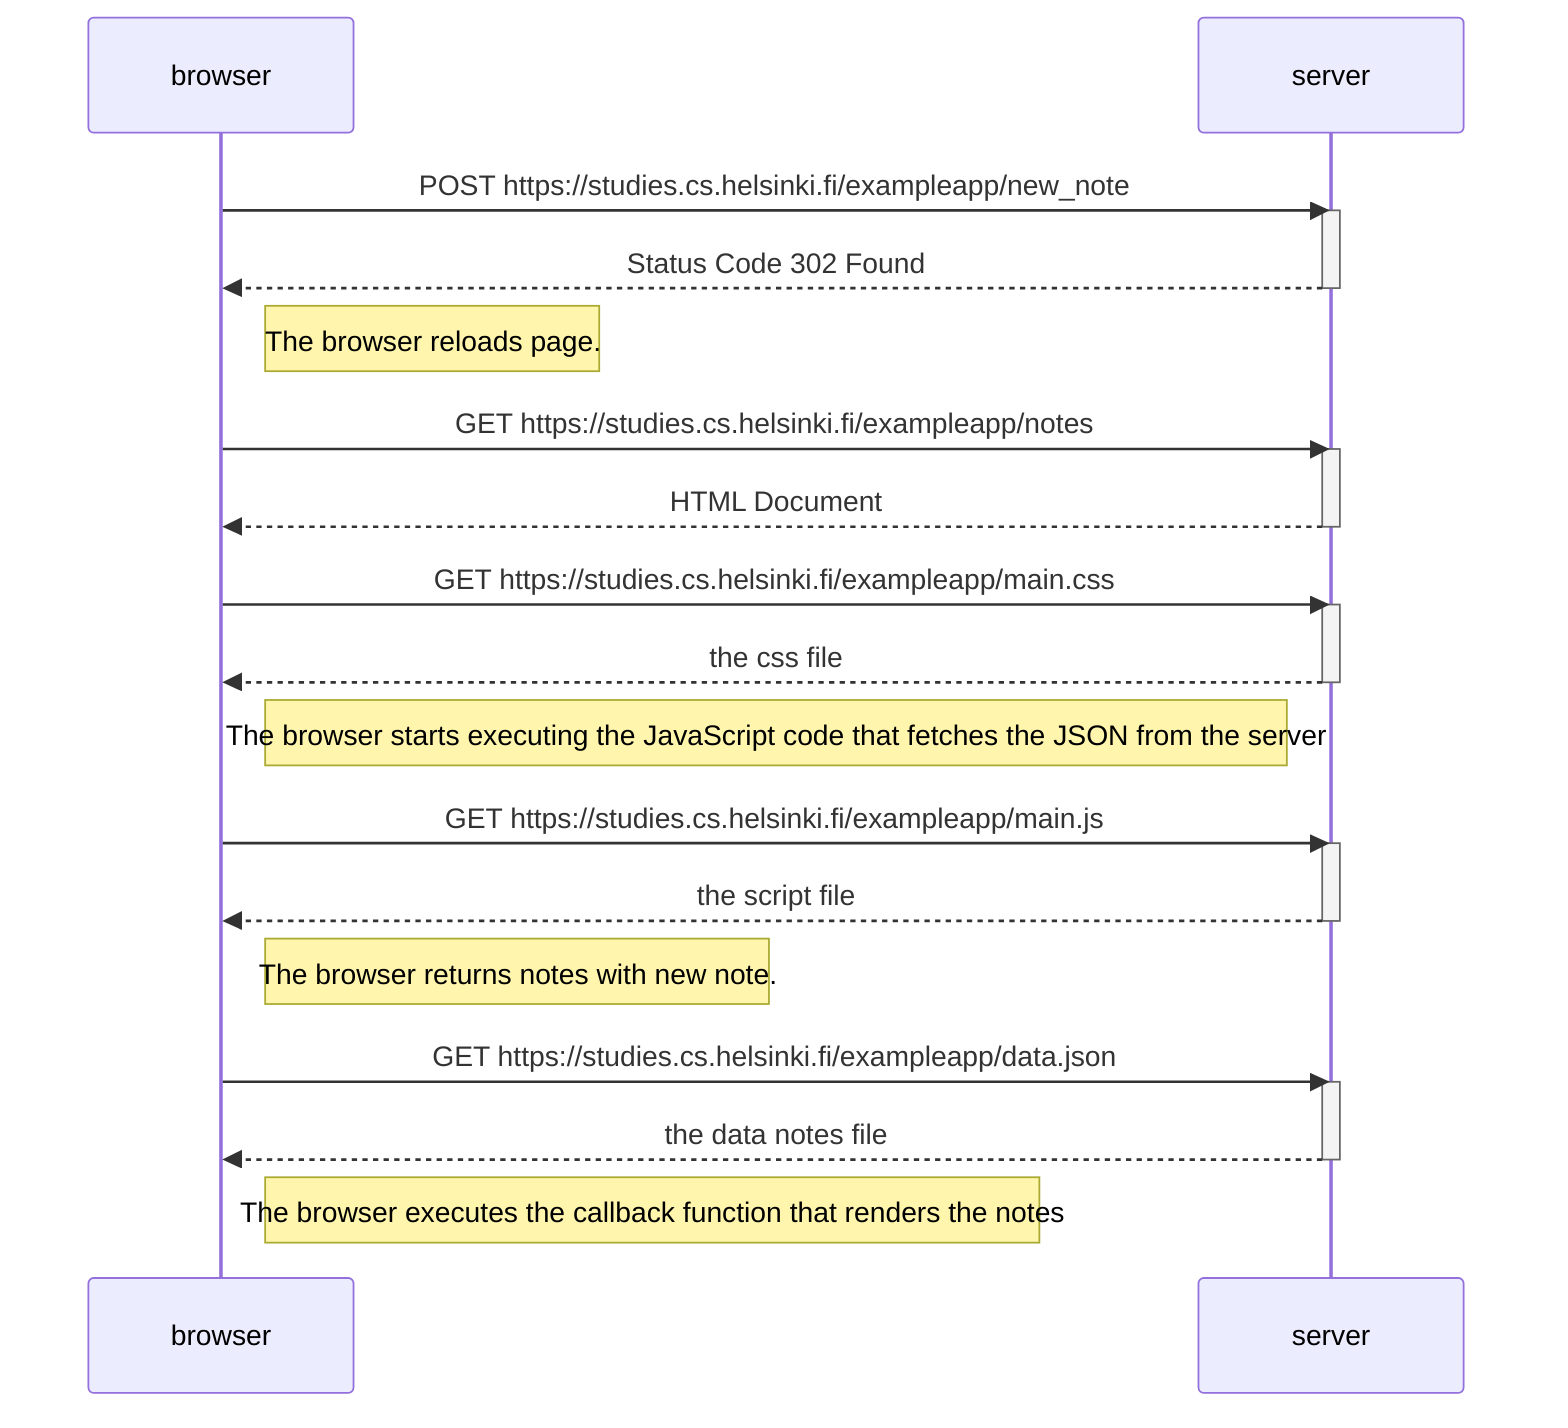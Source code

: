 sequenceDiagram
    participant browser
    participant server

    browser->>server: POST https://studies.cs.helsinki.fi/exampleapp/new_note
    activate server
    server-->>browser: Status Code 302 Found
    deactivate server

    Note right of browser: The browser reloads page.

    browser->>server: GET https://studies.cs.helsinki.fi/exampleapp/notes
    activate server
    server-->>browser: HTML Document
    deactivate server

    browser->>server: GET https://studies.cs.helsinki.fi/exampleapp/main.css
    activate server
    server-->>browser: the css file
    deactivate server

    Note right of browser: The browser starts executing the JavaScript code that fetches the JSON from the server

    browser->>server: GET https://studies.cs.helsinki.fi/exampleapp/main.js
    activate server
    server-->>browser: the script file
    deactivate server

    Note right of browser: The browser returns notes with new note.

    browser->>server: GET https://studies.cs.helsinki.fi/exampleapp/data.json
    activate server
    server-->>browser: the data notes file
    deactivate server

    Note right of browser: The browser executes the callback function that renders the notes